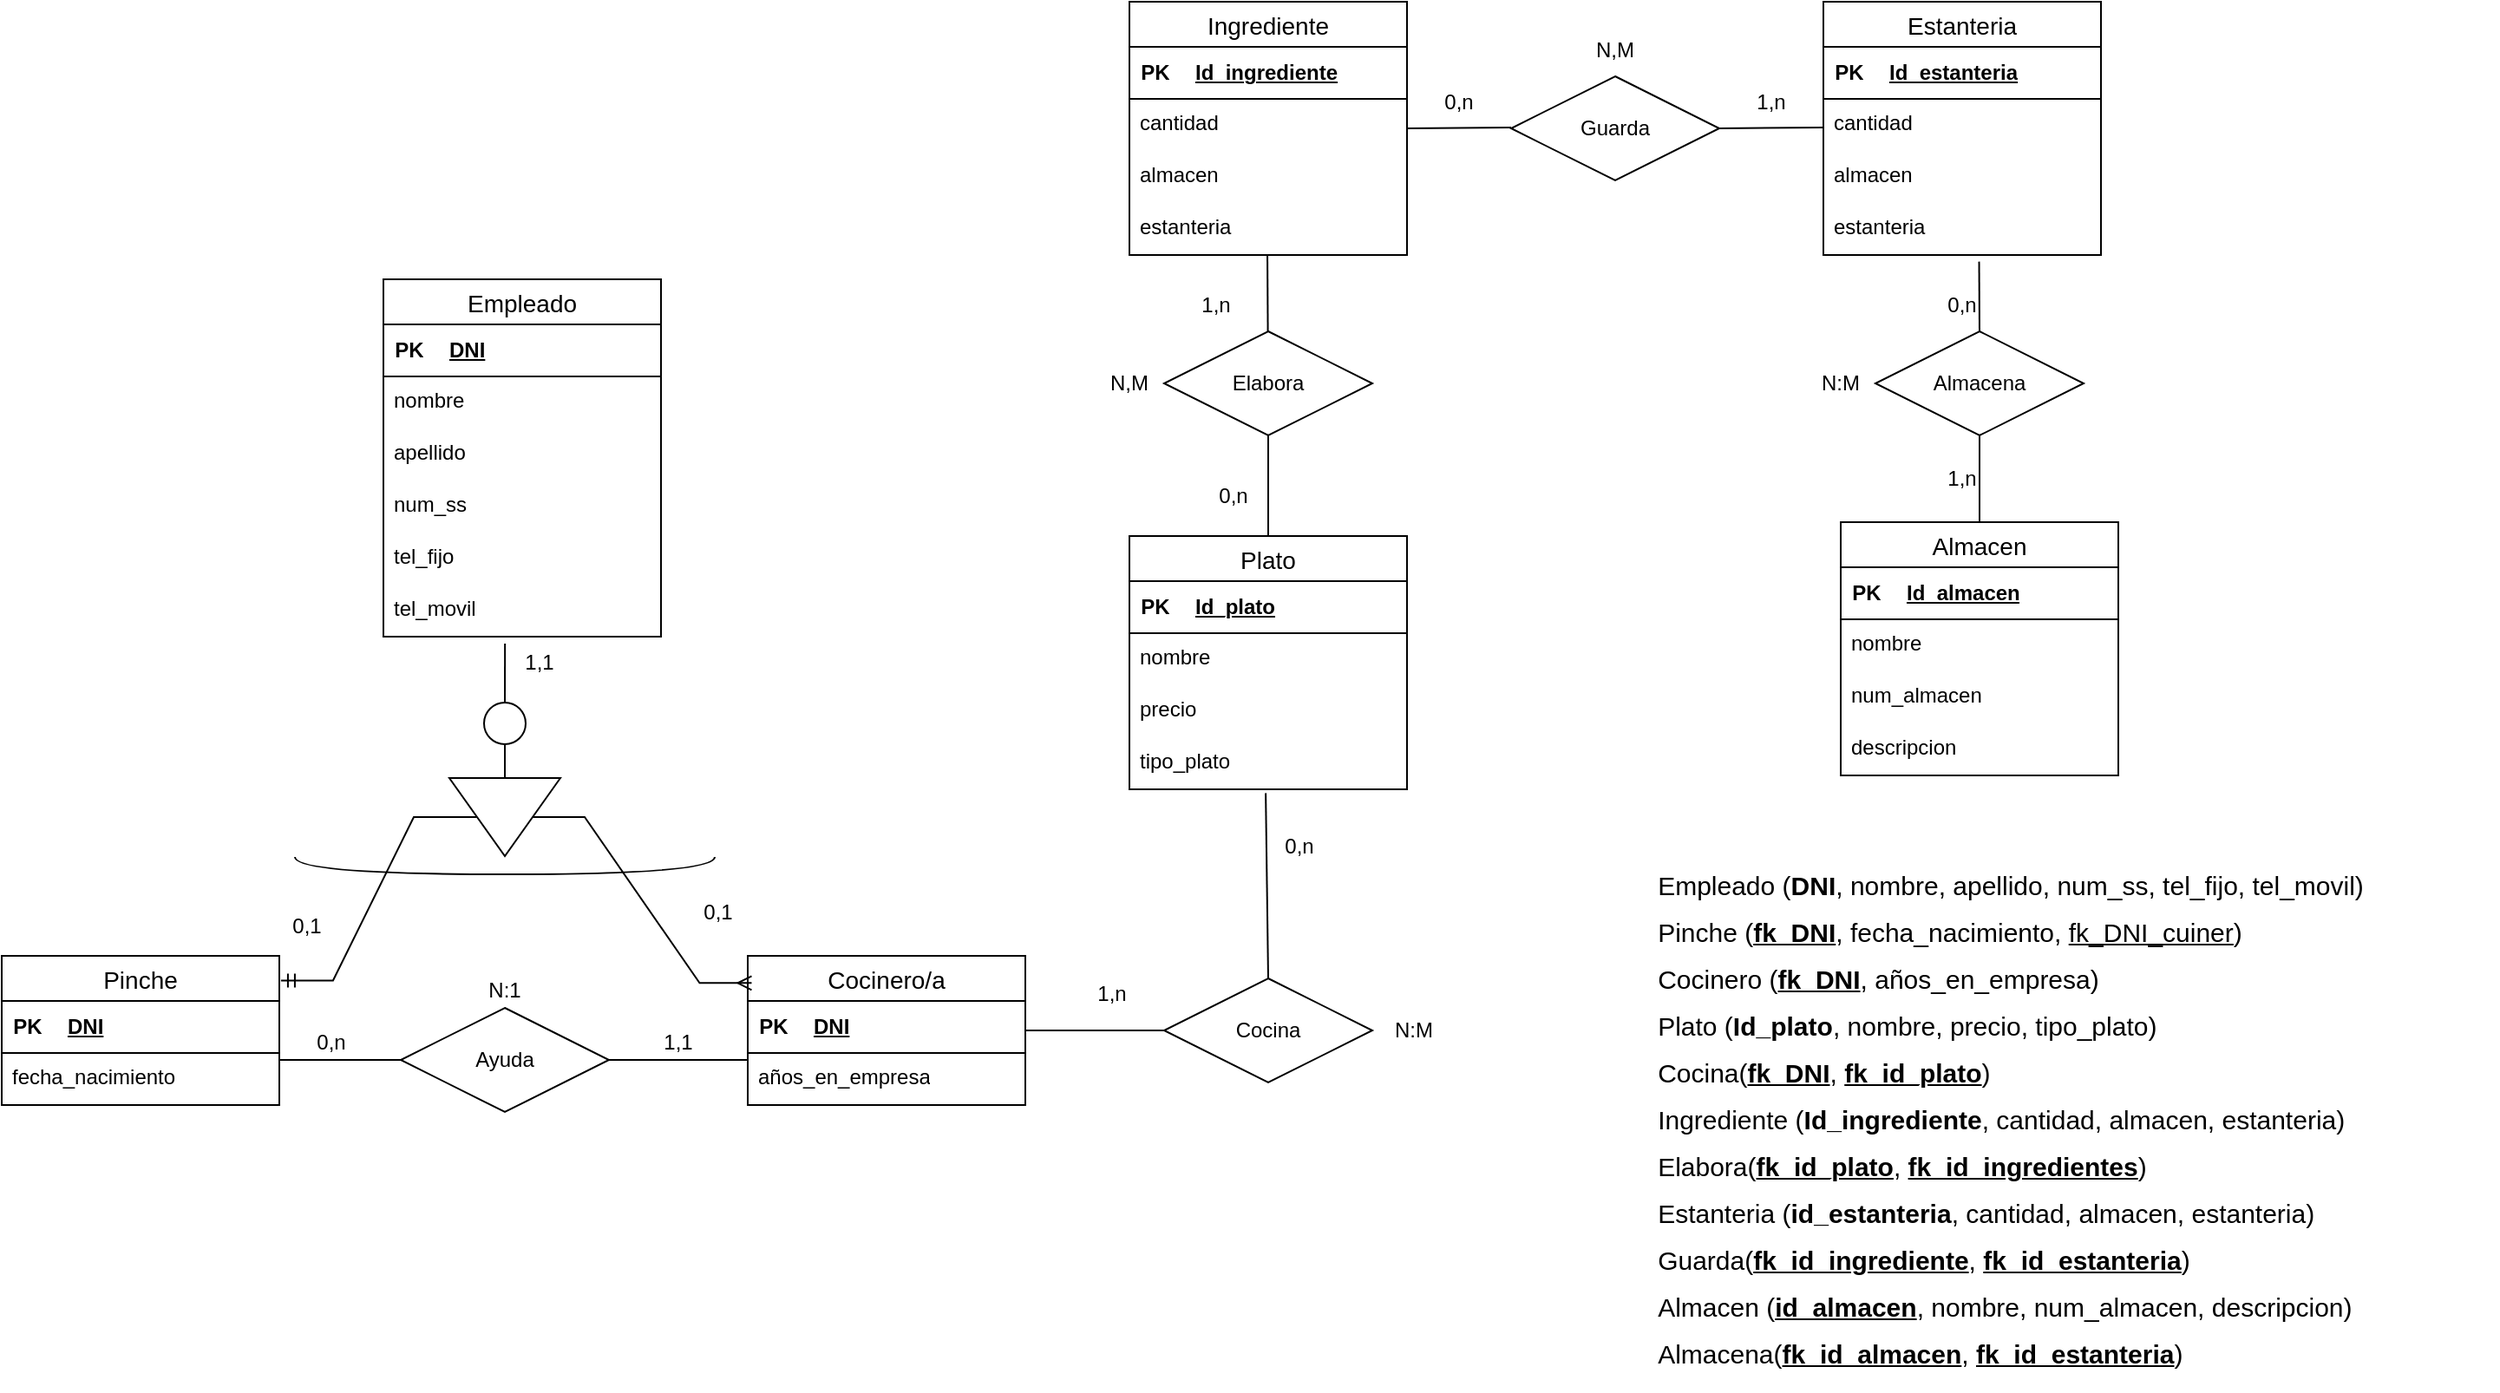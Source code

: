 <mxfile version="22.0.5" type="github">
  <diagram name="Pàgina-1" id="jTT7pIUcJYoTnPth3nRh">
    <mxGraphModel dx="2599" dy="2037" grid="0" gridSize="10" guides="1" tooltips="1" connect="1" arrows="1" fold="1" page="1" pageScale="1" pageWidth="827" pageHeight="1169" math="0" shadow="0">
      <root>
        <mxCell id="0" />
        <mxCell id="1" parent="0" />
        <mxCell id="fy2Gs_JUKnOa4gsoeW3t-79" value="Empleado" style="swimlane;fontStyle=0;childLayout=stackLayout;horizontal=1;startSize=26;horizontalStack=0;resizeParent=1;resizeParentMax=0;resizeLast=0;collapsible=1;marginBottom=0;align=center;fontSize=14;" parent="1" vertex="1">
          <mxGeometry x="-140" y="-50" width="160" height="206" as="geometry" />
        </mxCell>
        <mxCell id="fy2Gs_JUKnOa4gsoeW3t-83" value="" style="shape=table;startSize=0;container=1;collapsible=1;childLayout=tableLayout;fixedRows=1;rowLines=0;fontStyle=0;align=center;resizeLast=1;strokeColor=none;fillColor=none;collapsible=0;" parent="fy2Gs_JUKnOa4gsoeW3t-79" vertex="1">
          <mxGeometry y="26" width="160" height="30" as="geometry" />
        </mxCell>
        <mxCell id="fy2Gs_JUKnOa4gsoeW3t-84" value="" style="shape=tableRow;horizontal=0;startSize=0;swimlaneHead=0;swimlaneBody=0;fillColor=none;collapsible=0;dropTarget=0;points=[[0,0.5],[1,0.5]];portConstraint=eastwest;top=0;left=0;right=0;bottom=1;" parent="fy2Gs_JUKnOa4gsoeW3t-83" vertex="1">
          <mxGeometry width="160" height="30" as="geometry" />
        </mxCell>
        <mxCell id="fy2Gs_JUKnOa4gsoeW3t-85" value="PK" style="shape=partialRectangle;connectable=0;fillColor=none;top=0;left=0;bottom=0;right=0;fontStyle=1;overflow=hidden;whiteSpace=wrap;html=1;" parent="fy2Gs_JUKnOa4gsoeW3t-84" vertex="1">
          <mxGeometry width="30" height="30" as="geometry">
            <mxRectangle width="30" height="30" as="alternateBounds" />
          </mxGeometry>
        </mxCell>
        <mxCell id="fy2Gs_JUKnOa4gsoeW3t-86" value="DNI" style="shape=partialRectangle;connectable=0;fillColor=none;top=0;left=0;bottom=0;right=0;align=left;spacingLeft=6;fontStyle=5;overflow=hidden;whiteSpace=wrap;html=1;" parent="fy2Gs_JUKnOa4gsoeW3t-84" vertex="1">
          <mxGeometry x="30" width="130" height="30" as="geometry">
            <mxRectangle width="130" height="30" as="alternateBounds" />
          </mxGeometry>
        </mxCell>
        <mxCell id="fy2Gs_JUKnOa4gsoeW3t-80" value="nombre" style="text;strokeColor=none;fillColor=none;spacingLeft=4;spacingRight=4;overflow=hidden;rotatable=0;points=[[0,0.5],[1,0.5]];portConstraint=eastwest;fontSize=12;whiteSpace=wrap;html=1;" parent="fy2Gs_JUKnOa4gsoeW3t-79" vertex="1">
          <mxGeometry y="56" width="160" height="30" as="geometry" />
        </mxCell>
        <mxCell id="fy2Gs_JUKnOa4gsoeW3t-81" value="apellido" style="text;strokeColor=none;fillColor=none;spacingLeft=4;spacingRight=4;overflow=hidden;rotatable=0;points=[[0,0.5],[1,0.5]];portConstraint=eastwest;fontSize=12;whiteSpace=wrap;html=1;" parent="fy2Gs_JUKnOa4gsoeW3t-79" vertex="1">
          <mxGeometry y="86" width="160" height="30" as="geometry" />
        </mxCell>
        <mxCell id="fy2Gs_JUKnOa4gsoeW3t-87" value="num_ss" style="text;strokeColor=none;fillColor=none;spacingLeft=4;spacingRight=4;overflow=hidden;rotatable=0;points=[[0,0.5],[1,0.5]];portConstraint=eastwest;fontSize=12;whiteSpace=wrap;html=1;" parent="fy2Gs_JUKnOa4gsoeW3t-79" vertex="1">
          <mxGeometry y="116" width="160" height="30" as="geometry" />
        </mxCell>
        <mxCell id="fy2Gs_JUKnOa4gsoeW3t-88" value="tel_fijo" style="text;strokeColor=none;fillColor=none;spacingLeft=4;spacingRight=4;overflow=hidden;rotatable=0;points=[[0,0.5],[1,0.5]];portConstraint=eastwest;fontSize=12;whiteSpace=wrap;html=1;" parent="fy2Gs_JUKnOa4gsoeW3t-79" vertex="1">
          <mxGeometry y="146" width="160" height="30" as="geometry" />
        </mxCell>
        <mxCell id="fy2Gs_JUKnOa4gsoeW3t-82" value="tel_movil" style="text;strokeColor=none;fillColor=none;spacingLeft=4;spacingRight=4;overflow=hidden;rotatable=0;points=[[0,0.5],[1,0.5]];portConstraint=eastwest;fontSize=12;whiteSpace=wrap;html=1;" parent="fy2Gs_JUKnOa4gsoeW3t-79" vertex="1">
          <mxGeometry y="176" width="160" height="30" as="geometry" />
        </mxCell>
        <mxCell id="fy2Gs_JUKnOa4gsoeW3t-92" value="Cocinero/a" style="swimlane;fontStyle=0;childLayout=stackLayout;horizontal=1;startSize=26;horizontalStack=0;resizeParent=1;resizeParentMax=0;resizeLast=0;collapsible=1;marginBottom=0;align=center;fontSize=14;" parent="1" vertex="1">
          <mxGeometry x="70" y="340" width="160" height="86" as="geometry" />
        </mxCell>
        <mxCell id="fy2Gs_JUKnOa4gsoeW3t-93" value="" style="shape=table;startSize=0;container=1;collapsible=1;childLayout=tableLayout;fixedRows=1;rowLines=0;fontStyle=0;align=center;resizeLast=1;strokeColor=none;fillColor=none;collapsible=0;" parent="fy2Gs_JUKnOa4gsoeW3t-92" vertex="1">
          <mxGeometry y="26" width="160" height="30" as="geometry" />
        </mxCell>
        <mxCell id="fy2Gs_JUKnOa4gsoeW3t-94" value="" style="shape=tableRow;horizontal=0;startSize=0;swimlaneHead=0;swimlaneBody=0;fillColor=none;collapsible=0;dropTarget=0;points=[[0,0.5],[1,0.5]];portConstraint=eastwest;top=0;left=0;right=0;bottom=1;" parent="fy2Gs_JUKnOa4gsoeW3t-93" vertex="1">
          <mxGeometry width="160" height="30" as="geometry" />
        </mxCell>
        <mxCell id="fy2Gs_JUKnOa4gsoeW3t-95" value="PK" style="shape=partialRectangle;connectable=0;fillColor=none;top=0;left=0;bottom=0;right=0;fontStyle=1;overflow=hidden;whiteSpace=wrap;html=1;" parent="fy2Gs_JUKnOa4gsoeW3t-94" vertex="1">
          <mxGeometry width="30" height="30" as="geometry">
            <mxRectangle width="30" height="30" as="alternateBounds" />
          </mxGeometry>
        </mxCell>
        <mxCell id="fy2Gs_JUKnOa4gsoeW3t-96" value="DNI" style="shape=partialRectangle;connectable=0;fillColor=none;top=0;left=0;bottom=0;right=0;align=left;spacingLeft=6;fontStyle=5;overflow=hidden;whiteSpace=wrap;html=1;" parent="fy2Gs_JUKnOa4gsoeW3t-94" vertex="1">
          <mxGeometry x="30" width="130" height="30" as="geometry">
            <mxRectangle width="130" height="30" as="alternateBounds" />
          </mxGeometry>
        </mxCell>
        <mxCell id="fy2Gs_JUKnOa4gsoeW3t-102" value="años_en_empresa" style="text;strokeColor=none;fillColor=none;spacingLeft=4;spacingRight=4;overflow=hidden;rotatable=0;points=[[0,0.5],[1,0.5]];portConstraint=eastwest;fontSize=12;whiteSpace=wrap;html=1;" parent="fy2Gs_JUKnOa4gsoeW3t-92" vertex="1">
          <mxGeometry y="56" width="160" height="30" as="geometry" />
        </mxCell>
        <mxCell id="fy2Gs_JUKnOa4gsoeW3t-103" value="Pinche" style="swimlane;fontStyle=0;childLayout=stackLayout;horizontal=1;startSize=26;horizontalStack=0;resizeParent=1;resizeParentMax=0;resizeLast=0;collapsible=1;marginBottom=0;align=center;fontSize=14;" parent="1" vertex="1">
          <mxGeometry x="-360" y="340" width="160" height="86" as="geometry" />
        </mxCell>
        <mxCell id="fy2Gs_JUKnOa4gsoeW3t-104" value="" style="shape=table;startSize=0;container=1;collapsible=1;childLayout=tableLayout;fixedRows=1;rowLines=0;fontStyle=0;align=center;resizeLast=1;strokeColor=none;fillColor=none;collapsible=0;" parent="fy2Gs_JUKnOa4gsoeW3t-103" vertex="1">
          <mxGeometry y="26" width="160" height="30" as="geometry" />
        </mxCell>
        <mxCell id="fy2Gs_JUKnOa4gsoeW3t-105" value="" style="shape=tableRow;horizontal=0;startSize=0;swimlaneHead=0;swimlaneBody=0;fillColor=none;collapsible=0;dropTarget=0;points=[[0,0.5],[1,0.5]];portConstraint=eastwest;top=0;left=0;right=0;bottom=1;" parent="fy2Gs_JUKnOa4gsoeW3t-104" vertex="1">
          <mxGeometry width="160" height="30" as="geometry" />
        </mxCell>
        <mxCell id="fy2Gs_JUKnOa4gsoeW3t-106" value="PK" style="shape=partialRectangle;connectable=0;fillColor=none;top=0;left=0;bottom=0;right=0;fontStyle=1;overflow=hidden;whiteSpace=wrap;html=1;" parent="fy2Gs_JUKnOa4gsoeW3t-105" vertex="1">
          <mxGeometry width="30" height="30" as="geometry">
            <mxRectangle width="30" height="30" as="alternateBounds" />
          </mxGeometry>
        </mxCell>
        <mxCell id="fy2Gs_JUKnOa4gsoeW3t-107" value="DNI" style="shape=partialRectangle;connectable=0;fillColor=none;top=0;left=0;bottom=0;right=0;align=left;spacingLeft=6;fontStyle=5;overflow=hidden;whiteSpace=wrap;html=1;" parent="fy2Gs_JUKnOa4gsoeW3t-105" vertex="1">
          <mxGeometry x="30" width="130" height="30" as="geometry">
            <mxRectangle width="130" height="30" as="alternateBounds" />
          </mxGeometry>
        </mxCell>
        <mxCell id="fy2Gs_JUKnOa4gsoeW3t-113" value="fecha_nacimiento" style="text;strokeColor=none;fillColor=none;spacingLeft=4;spacingRight=4;overflow=hidden;rotatable=0;points=[[0,0.5],[1,0.5]];portConstraint=eastwest;fontSize=12;whiteSpace=wrap;html=1;" parent="fy2Gs_JUKnOa4gsoeW3t-103" vertex="1">
          <mxGeometry y="56" width="160" height="30" as="geometry" />
        </mxCell>
        <mxCell id="fy2Gs_JUKnOa4gsoeW3t-114" value="Plato" style="swimlane;fontStyle=0;childLayout=stackLayout;horizontal=1;startSize=26;horizontalStack=0;resizeParent=1;resizeParentMax=0;resizeLast=0;collapsible=1;marginBottom=0;align=center;fontSize=14;" parent="1" vertex="1">
          <mxGeometry x="290" y="98" width="160" height="146" as="geometry" />
        </mxCell>
        <mxCell id="fy2Gs_JUKnOa4gsoeW3t-115" value="" style="shape=table;startSize=0;container=1;collapsible=1;childLayout=tableLayout;fixedRows=1;rowLines=0;fontStyle=0;align=center;resizeLast=1;strokeColor=none;fillColor=none;collapsible=0;" parent="fy2Gs_JUKnOa4gsoeW3t-114" vertex="1">
          <mxGeometry y="26" width="160" height="30" as="geometry" />
        </mxCell>
        <mxCell id="fy2Gs_JUKnOa4gsoeW3t-116" value="" style="shape=tableRow;horizontal=0;startSize=0;swimlaneHead=0;swimlaneBody=0;fillColor=none;collapsible=0;dropTarget=0;points=[[0,0.5],[1,0.5]];portConstraint=eastwest;top=0;left=0;right=0;bottom=1;" parent="fy2Gs_JUKnOa4gsoeW3t-115" vertex="1">
          <mxGeometry width="160" height="30" as="geometry" />
        </mxCell>
        <mxCell id="fy2Gs_JUKnOa4gsoeW3t-117" value="PK" style="shape=partialRectangle;connectable=0;fillColor=none;top=0;left=0;bottom=0;right=0;fontStyle=1;overflow=hidden;whiteSpace=wrap;html=1;" parent="fy2Gs_JUKnOa4gsoeW3t-116" vertex="1">
          <mxGeometry width="30" height="30" as="geometry">
            <mxRectangle width="30" height="30" as="alternateBounds" />
          </mxGeometry>
        </mxCell>
        <mxCell id="fy2Gs_JUKnOa4gsoeW3t-118" value="Id_plato" style="shape=partialRectangle;connectable=0;fillColor=none;top=0;left=0;bottom=0;right=0;align=left;spacingLeft=6;fontStyle=5;overflow=hidden;whiteSpace=wrap;html=1;" parent="fy2Gs_JUKnOa4gsoeW3t-116" vertex="1">
          <mxGeometry x="30" width="130" height="30" as="geometry">
            <mxRectangle width="130" height="30" as="alternateBounds" />
          </mxGeometry>
        </mxCell>
        <mxCell id="fy2Gs_JUKnOa4gsoeW3t-119" value="nombre" style="text;strokeColor=none;fillColor=none;spacingLeft=4;spacingRight=4;overflow=hidden;rotatable=0;points=[[0,0.5],[1,0.5]];portConstraint=eastwest;fontSize=12;whiteSpace=wrap;html=1;" parent="fy2Gs_JUKnOa4gsoeW3t-114" vertex="1">
          <mxGeometry y="56" width="160" height="30" as="geometry" />
        </mxCell>
        <mxCell id="fy2Gs_JUKnOa4gsoeW3t-120" value="precio" style="text;strokeColor=none;fillColor=none;spacingLeft=4;spacingRight=4;overflow=hidden;rotatable=0;points=[[0,0.5],[1,0.5]];portConstraint=eastwest;fontSize=12;whiteSpace=wrap;html=1;" parent="fy2Gs_JUKnOa4gsoeW3t-114" vertex="1">
          <mxGeometry y="86" width="160" height="30" as="geometry" />
        </mxCell>
        <mxCell id="fy2Gs_JUKnOa4gsoeW3t-124" value="tipo_plato" style="text;strokeColor=none;fillColor=none;spacingLeft=4;spacingRight=4;overflow=hidden;rotatable=0;points=[[0,0.5],[1,0.5]];portConstraint=eastwest;fontSize=12;whiteSpace=wrap;html=1;" parent="fy2Gs_JUKnOa4gsoeW3t-114" vertex="1">
          <mxGeometry y="116" width="160" height="30" as="geometry" />
        </mxCell>
        <mxCell id="fy2Gs_JUKnOa4gsoeW3t-125" value="Ingrediente" style="swimlane;fontStyle=0;childLayout=stackLayout;horizontal=1;startSize=26;horizontalStack=0;resizeParent=1;resizeParentMax=0;resizeLast=0;collapsible=1;marginBottom=0;align=center;fontSize=14;" parent="1" vertex="1">
          <mxGeometry x="290" y="-210" width="160" height="146" as="geometry" />
        </mxCell>
        <mxCell id="fy2Gs_JUKnOa4gsoeW3t-126" value="" style="shape=table;startSize=0;container=1;collapsible=1;childLayout=tableLayout;fixedRows=1;rowLines=0;fontStyle=0;align=center;resizeLast=1;strokeColor=none;fillColor=none;collapsible=0;" parent="fy2Gs_JUKnOa4gsoeW3t-125" vertex="1">
          <mxGeometry y="26" width="160" height="30" as="geometry" />
        </mxCell>
        <mxCell id="fy2Gs_JUKnOa4gsoeW3t-127" value="" style="shape=tableRow;horizontal=0;startSize=0;swimlaneHead=0;swimlaneBody=0;fillColor=none;collapsible=0;dropTarget=0;points=[[0,0.5],[1,0.5]];portConstraint=eastwest;top=0;left=0;right=0;bottom=1;" parent="fy2Gs_JUKnOa4gsoeW3t-126" vertex="1">
          <mxGeometry width="160" height="30" as="geometry" />
        </mxCell>
        <mxCell id="fy2Gs_JUKnOa4gsoeW3t-128" value="PK" style="shape=partialRectangle;connectable=0;fillColor=none;top=0;left=0;bottom=0;right=0;fontStyle=1;overflow=hidden;whiteSpace=wrap;html=1;" parent="fy2Gs_JUKnOa4gsoeW3t-127" vertex="1">
          <mxGeometry width="30" height="30" as="geometry">
            <mxRectangle width="30" height="30" as="alternateBounds" />
          </mxGeometry>
        </mxCell>
        <mxCell id="fy2Gs_JUKnOa4gsoeW3t-129" value="Id_ingrediente" style="shape=partialRectangle;connectable=0;fillColor=none;top=0;left=0;bottom=0;right=0;align=left;spacingLeft=6;fontStyle=5;overflow=hidden;whiteSpace=wrap;html=1;" parent="fy2Gs_JUKnOa4gsoeW3t-127" vertex="1">
          <mxGeometry x="30" width="130" height="30" as="geometry">
            <mxRectangle width="130" height="30" as="alternateBounds" />
          </mxGeometry>
        </mxCell>
        <mxCell id="fy2Gs_JUKnOa4gsoeW3t-130" value="cantidad" style="text;strokeColor=none;fillColor=none;spacingLeft=4;spacingRight=4;overflow=hidden;rotatable=0;points=[[0,0.5],[1,0.5]];portConstraint=eastwest;fontSize=12;whiteSpace=wrap;html=1;" parent="fy2Gs_JUKnOa4gsoeW3t-125" vertex="1">
          <mxGeometry y="56" width="160" height="30" as="geometry" />
        </mxCell>
        <mxCell id="fy2Gs_JUKnOa4gsoeW3t-131" value="almacen" style="text;strokeColor=none;fillColor=none;spacingLeft=4;spacingRight=4;overflow=hidden;rotatable=0;points=[[0,0.5],[1,0.5]];portConstraint=eastwest;fontSize=12;whiteSpace=wrap;html=1;" parent="fy2Gs_JUKnOa4gsoeW3t-125" vertex="1">
          <mxGeometry y="86" width="160" height="30" as="geometry" />
        </mxCell>
        <mxCell id="fy2Gs_JUKnOa4gsoeW3t-132" value="estanteria" style="text;strokeColor=none;fillColor=none;spacingLeft=4;spacingRight=4;overflow=hidden;rotatable=0;points=[[0,0.5],[1,0.5]];portConstraint=eastwest;fontSize=12;whiteSpace=wrap;html=1;" parent="fy2Gs_JUKnOa4gsoeW3t-125" vertex="1">
          <mxGeometry y="116" width="160" height="30" as="geometry" />
        </mxCell>
        <mxCell id="fy2Gs_JUKnOa4gsoeW3t-134" value="Estanteria" style="swimlane;fontStyle=0;childLayout=stackLayout;horizontal=1;startSize=26;horizontalStack=0;resizeParent=1;resizeParentMax=0;resizeLast=0;collapsible=1;marginBottom=0;align=center;fontSize=14;" parent="1" vertex="1">
          <mxGeometry x="690" y="-210" width="160" height="146" as="geometry" />
        </mxCell>
        <mxCell id="fy2Gs_JUKnOa4gsoeW3t-135" value="" style="shape=table;startSize=0;container=1;collapsible=1;childLayout=tableLayout;fixedRows=1;rowLines=0;fontStyle=0;align=center;resizeLast=1;strokeColor=none;fillColor=none;collapsible=0;" parent="fy2Gs_JUKnOa4gsoeW3t-134" vertex="1">
          <mxGeometry y="26" width="160" height="30" as="geometry" />
        </mxCell>
        <mxCell id="fy2Gs_JUKnOa4gsoeW3t-136" value="" style="shape=tableRow;horizontal=0;startSize=0;swimlaneHead=0;swimlaneBody=0;fillColor=none;collapsible=0;dropTarget=0;points=[[0,0.5],[1,0.5]];portConstraint=eastwest;top=0;left=0;right=0;bottom=1;" parent="fy2Gs_JUKnOa4gsoeW3t-135" vertex="1">
          <mxGeometry width="160" height="30" as="geometry" />
        </mxCell>
        <mxCell id="fy2Gs_JUKnOa4gsoeW3t-137" value="PK" style="shape=partialRectangle;connectable=0;fillColor=none;top=0;left=0;bottom=0;right=0;fontStyle=1;overflow=hidden;whiteSpace=wrap;html=1;" parent="fy2Gs_JUKnOa4gsoeW3t-136" vertex="1">
          <mxGeometry width="30" height="30" as="geometry">
            <mxRectangle width="30" height="30" as="alternateBounds" />
          </mxGeometry>
        </mxCell>
        <mxCell id="fy2Gs_JUKnOa4gsoeW3t-138" value="Id_estanteria" style="shape=partialRectangle;connectable=0;fillColor=none;top=0;left=0;bottom=0;right=0;align=left;spacingLeft=6;fontStyle=5;overflow=hidden;whiteSpace=wrap;html=1;" parent="fy2Gs_JUKnOa4gsoeW3t-136" vertex="1">
          <mxGeometry x="30" width="130" height="30" as="geometry">
            <mxRectangle width="130" height="30" as="alternateBounds" />
          </mxGeometry>
        </mxCell>
        <mxCell id="fy2Gs_JUKnOa4gsoeW3t-139" value="cantidad" style="text;strokeColor=none;fillColor=none;spacingLeft=4;spacingRight=4;overflow=hidden;rotatable=0;points=[[0,0.5],[1,0.5]];portConstraint=eastwest;fontSize=12;whiteSpace=wrap;html=1;" parent="fy2Gs_JUKnOa4gsoeW3t-134" vertex="1">
          <mxGeometry y="56" width="160" height="30" as="geometry" />
        </mxCell>
        <mxCell id="fy2Gs_JUKnOa4gsoeW3t-140" value="almacen" style="text;strokeColor=none;fillColor=none;spacingLeft=4;spacingRight=4;overflow=hidden;rotatable=0;points=[[0,0.5],[1,0.5]];portConstraint=eastwest;fontSize=12;whiteSpace=wrap;html=1;" parent="fy2Gs_JUKnOa4gsoeW3t-134" vertex="1">
          <mxGeometry y="86" width="160" height="30" as="geometry" />
        </mxCell>
        <mxCell id="fy2Gs_JUKnOa4gsoeW3t-141" value="estanteria" style="text;strokeColor=none;fillColor=none;spacingLeft=4;spacingRight=4;overflow=hidden;rotatable=0;points=[[0,0.5],[1,0.5]];portConstraint=eastwest;fontSize=12;whiteSpace=wrap;html=1;" parent="fy2Gs_JUKnOa4gsoeW3t-134" vertex="1">
          <mxGeometry y="116" width="160" height="30" as="geometry" />
        </mxCell>
        <mxCell id="fy2Gs_JUKnOa4gsoeW3t-142" value="Almacen" style="swimlane;fontStyle=0;childLayout=stackLayout;horizontal=1;startSize=26;horizontalStack=0;resizeParent=1;resizeParentMax=0;resizeLast=0;collapsible=1;marginBottom=0;align=center;fontSize=14;" parent="1" vertex="1">
          <mxGeometry x="700" y="90" width="160" height="146" as="geometry" />
        </mxCell>
        <mxCell id="fy2Gs_JUKnOa4gsoeW3t-143" value="" style="shape=table;startSize=0;container=1;collapsible=1;childLayout=tableLayout;fixedRows=1;rowLines=0;fontStyle=0;align=center;resizeLast=1;strokeColor=none;fillColor=none;collapsible=0;" parent="fy2Gs_JUKnOa4gsoeW3t-142" vertex="1">
          <mxGeometry y="26" width="160" height="30" as="geometry" />
        </mxCell>
        <mxCell id="fy2Gs_JUKnOa4gsoeW3t-144" value="" style="shape=tableRow;horizontal=0;startSize=0;swimlaneHead=0;swimlaneBody=0;fillColor=none;collapsible=0;dropTarget=0;points=[[0,0.5],[1,0.5]];portConstraint=eastwest;top=0;left=0;right=0;bottom=1;" parent="fy2Gs_JUKnOa4gsoeW3t-143" vertex="1">
          <mxGeometry width="160" height="30" as="geometry" />
        </mxCell>
        <mxCell id="fy2Gs_JUKnOa4gsoeW3t-145" value="PK" style="shape=partialRectangle;connectable=0;fillColor=none;top=0;left=0;bottom=0;right=0;fontStyle=1;overflow=hidden;whiteSpace=wrap;html=1;" parent="fy2Gs_JUKnOa4gsoeW3t-144" vertex="1">
          <mxGeometry width="30" height="30" as="geometry">
            <mxRectangle width="30" height="30" as="alternateBounds" />
          </mxGeometry>
        </mxCell>
        <mxCell id="fy2Gs_JUKnOa4gsoeW3t-146" value="Id_almacen" style="shape=partialRectangle;connectable=0;fillColor=none;top=0;left=0;bottom=0;right=0;align=left;spacingLeft=6;fontStyle=5;overflow=hidden;whiteSpace=wrap;html=1;" parent="fy2Gs_JUKnOa4gsoeW3t-144" vertex="1">
          <mxGeometry x="30" width="130" height="30" as="geometry">
            <mxRectangle width="130" height="30" as="alternateBounds" />
          </mxGeometry>
        </mxCell>
        <mxCell id="fy2Gs_JUKnOa4gsoeW3t-147" value="nombre" style="text;strokeColor=none;fillColor=none;spacingLeft=4;spacingRight=4;overflow=hidden;rotatable=0;points=[[0,0.5],[1,0.5]];portConstraint=eastwest;fontSize=12;whiteSpace=wrap;html=1;" parent="fy2Gs_JUKnOa4gsoeW3t-142" vertex="1">
          <mxGeometry y="56" width="160" height="30" as="geometry" />
        </mxCell>
        <mxCell id="fy2Gs_JUKnOa4gsoeW3t-148" value="num_almacen" style="text;strokeColor=none;fillColor=none;spacingLeft=4;spacingRight=4;overflow=hidden;rotatable=0;points=[[0,0.5],[1,0.5]];portConstraint=eastwest;fontSize=12;whiteSpace=wrap;html=1;" parent="fy2Gs_JUKnOa4gsoeW3t-142" vertex="1">
          <mxGeometry y="86" width="160" height="30" as="geometry" />
        </mxCell>
        <mxCell id="fy2Gs_JUKnOa4gsoeW3t-149" value="descripcion" style="text;strokeColor=none;fillColor=none;spacingLeft=4;spacingRight=4;overflow=hidden;rotatable=0;points=[[0,0.5],[1,0.5]];portConstraint=eastwest;fontSize=12;whiteSpace=wrap;html=1;" parent="fy2Gs_JUKnOa4gsoeW3t-142" vertex="1">
          <mxGeometry y="116" width="160" height="30" as="geometry" />
        </mxCell>
        <mxCell id="fy2Gs_JUKnOa4gsoeW3t-151" value="" style="endArrow=none;html=1;rounded=0;entryX=0.438;entryY=1.133;entryDx=0;entryDy=0;entryPerimeter=0;exitX=0.5;exitY=0;exitDx=0;exitDy=0;" parent="1" source="cLzBhg89-Fmq2sAwmXO3-3" target="fy2Gs_JUKnOa4gsoeW3t-82" edge="1">
          <mxGeometry relative="1" as="geometry">
            <mxPoint x="-80" y="230" as="sourcePoint" />
            <mxPoint x="80" y="230" as="targetPoint" />
          </mxGeometry>
        </mxCell>
        <mxCell id="fy2Gs_JUKnOa4gsoeW3t-153" value="" style="edgeStyle=entityRelationEdgeStyle;fontSize=12;html=1;endArrow=ERmany;rounded=0;entryX=0.014;entryY=0.182;entryDx=0;entryDy=0;entryPerimeter=0;exitX=0.5;exitY=0;exitDx=0;exitDy=0;" parent="1" source="cLzBhg89-Fmq2sAwmXO3-5" target="fy2Gs_JUKnOa4gsoeW3t-92" edge="1">
          <mxGeometry width="100" height="100" relative="1" as="geometry">
            <mxPoint x="-10" y="273" as="sourcePoint" />
            <mxPoint x="154.64" y="365.14" as="targetPoint" />
            <Array as="points">
              <mxPoint x="50" y="410" />
            </Array>
          </mxGeometry>
        </mxCell>
        <mxCell id="fy2Gs_JUKnOa4gsoeW3t-154" value="" style="edgeStyle=entityRelationEdgeStyle;fontSize=12;html=1;endArrow=ERmandOne;rounded=0;entryX=1.006;entryY=0.166;entryDx=0;entryDy=0;entryPerimeter=0;" parent="1" source="cLzBhg89-Fmq2sAwmXO3-5" target="fy2Gs_JUKnOa4gsoeW3t-103" edge="1">
          <mxGeometry width="100" height="100" relative="1" as="geometry">
            <mxPoint x="-130" y="273" as="sourcePoint" />
            <mxPoint x="-150" y="350" as="targetPoint" />
            <Array as="points">
              <mxPoint x="-210" y="420" />
            </Array>
          </mxGeometry>
        </mxCell>
        <mxCell id="fy2Gs_JUKnOa4gsoeW3t-155" value="0,1" style="text;html=1;strokeColor=none;fillColor=none;align=center;verticalAlign=middle;whiteSpace=wrap;rounded=0;" parent="1" vertex="1">
          <mxGeometry x="-214" y="308" width="60" height="30" as="geometry" />
        </mxCell>
        <mxCell id="fy2Gs_JUKnOa4gsoeW3t-156" value="0,1" style="text;html=1;strokeColor=none;fillColor=none;align=center;verticalAlign=middle;whiteSpace=wrap;rounded=0;" parent="1" vertex="1">
          <mxGeometry x="23" y="300" width="60" height="30" as="geometry" />
        </mxCell>
        <mxCell id="fy2Gs_JUKnOa4gsoeW3t-157" value="1,1" style="text;html=1;strokeColor=none;fillColor=none;align=center;verticalAlign=middle;whiteSpace=wrap;rounded=0;" parent="1" vertex="1">
          <mxGeometry x="-80" y="156" width="60" height="30" as="geometry" />
        </mxCell>
        <mxCell id="fy2Gs_JUKnOa4gsoeW3t-158" value="Ayuda" style="shape=rhombus;perimeter=rhombusPerimeter;whiteSpace=wrap;html=1;align=center;" parent="1" vertex="1">
          <mxGeometry x="-130" y="370" width="120" height="60" as="geometry" />
        </mxCell>
        <mxCell id="fy2Gs_JUKnOa4gsoeW3t-159" value="" style="line;strokeWidth=1;rotatable=0;dashed=0;labelPosition=right;align=left;verticalAlign=middle;spacingTop=0;spacingLeft=6;points=[];portConstraint=eastwest;" parent="1" vertex="1">
          <mxGeometry x="-200" y="395" width="70" height="10" as="geometry" />
        </mxCell>
        <mxCell id="fy2Gs_JUKnOa4gsoeW3t-160" value="" style="line;strokeWidth=1;rotatable=0;dashed=0;labelPosition=right;align=left;verticalAlign=middle;spacingTop=0;spacingLeft=6;points=[];portConstraint=eastwest;" parent="1" vertex="1">
          <mxGeometry x="-10" y="395" width="80" height="10" as="geometry" />
        </mxCell>
        <mxCell id="fy2Gs_JUKnOa4gsoeW3t-161" value="0,n" style="text;html=1;strokeColor=none;fillColor=none;align=center;verticalAlign=middle;whiteSpace=wrap;rounded=0;" parent="1" vertex="1">
          <mxGeometry x="-200" y="375" width="60" height="30" as="geometry" />
        </mxCell>
        <mxCell id="fy2Gs_JUKnOa4gsoeW3t-162" value="1,1" style="text;html=1;strokeColor=none;fillColor=none;align=center;verticalAlign=middle;whiteSpace=wrap;rounded=0;" parent="1" vertex="1">
          <mxGeometry y="375" width="60" height="30" as="geometry" />
        </mxCell>
        <mxCell id="fy2Gs_JUKnOa4gsoeW3t-163" value="Cocina" style="shape=rhombus;perimeter=rhombusPerimeter;whiteSpace=wrap;html=1;align=center;" parent="1" vertex="1">
          <mxGeometry x="310" y="353" width="120" height="60" as="geometry" />
        </mxCell>
        <mxCell id="fy2Gs_JUKnOa4gsoeW3t-166" value="1,n" style="text;html=1;strokeColor=none;fillColor=none;align=center;verticalAlign=middle;whiteSpace=wrap;rounded=0;" parent="1" vertex="1">
          <mxGeometry x="250" y="347" width="60" height="30" as="geometry" />
        </mxCell>
        <mxCell id="fy2Gs_JUKnOa4gsoeW3t-167" value="0,n" style="text;html=1;strokeColor=none;fillColor=none;align=center;verticalAlign=middle;whiteSpace=wrap;rounded=0;" parent="1" vertex="1">
          <mxGeometry x="358" y="262" width="60" height="30" as="geometry" />
        </mxCell>
        <mxCell id="fy2Gs_JUKnOa4gsoeW3t-168" value="Elabora" style="shape=rhombus;perimeter=rhombusPerimeter;whiteSpace=wrap;html=1;align=center;" parent="1" vertex="1">
          <mxGeometry x="310" y="-20" width="120" height="60" as="geometry" />
        </mxCell>
        <mxCell id="fy2Gs_JUKnOa4gsoeW3t-170" value="" style="endArrow=none;html=1;rounded=0;entryX=0.497;entryY=0.989;entryDx=0;entryDy=0;entryPerimeter=0;" parent="1" source="fy2Gs_JUKnOa4gsoeW3t-168" target="fy2Gs_JUKnOa4gsoeW3t-132" edge="1">
          <mxGeometry relative="1" as="geometry">
            <mxPoint x="320" y="220" as="sourcePoint" />
            <mxPoint x="480" y="220" as="targetPoint" />
          </mxGeometry>
        </mxCell>
        <mxCell id="fy2Gs_JUKnOa4gsoeW3t-171" value="" style="endArrow=none;html=1;rounded=0;entryX=0.5;entryY=1;entryDx=0;entryDy=0;exitX=0.5;exitY=0;exitDx=0;exitDy=0;" parent="1" source="fy2Gs_JUKnOa4gsoeW3t-114" target="fy2Gs_JUKnOa4gsoeW3t-168" edge="1">
          <mxGeometry relative="1" as="geometry">
            <mxPoint x="378" y="-9" as="sourcePoint" />
            <mxPoint x="375" y="-49" as="targetPoint" />
            <Array as="points" />
          </mxGeometry>
        </mxCell>
        <mxCell id="fy2Gs_JUKnOa4gsoeW3t-172" value="1,n" style="text;html=1;strokeColor=none;fillColor=none;align=center;verticalAlign=middle;whiteSpace=wrap;rounded=0;" parent="1" vertex="1">
          <mxGeometry x="310" y="-50" width="60" height="30" as="geometry" />
        </mxCell>
        <mxCell id="fy2Gs_JUKnOa4gsoeW3t-173" value="0,n" style="text;html=1;strokeColor=none;fillColor=none;align=center;verticalAlign=middle;whiteSpace=wrap;rounded=0;" parent="1" vertex="1">
          <mxGeometry x="320" y="60" width="60" height="30" as="geometry" />
        </mxCell>
        <mxCell id="fy2Gs_JUKnOa4gsoeW3t-174" value="N,M" style="text;html=1;strokeColor=none;fillColor=none;align=center;verticalAlign=middle;whiteSpace=wrap;rounded=0;" parent="1" vertex="1">
          <mxGeometry x="260" y="-5" width="60" height="30" as="geometry" />
        </mxCell>
        <mxCell id="fy2Gs_JUKnOa4gsoeW3t-177" value="N:1" style="text;html=1;strokeColor=none;fillColor=none;align=center;verticalAlign=middle;whiteSpace=wrap;rounded=0;" parent="1" vertex="1">
          <mxGeometry x="-100" y="345" width="60" height="30" as="geometry" />
        </mxCell>
        <mxCell id="fy2Gs_JUKnOa4gsoeW3t-178" value="Guarda" style="shape=rhombus;perimeter=rhombusPerimeter;whiteSpace=wrap;html=1;align=center;" parent="1" vertex="1">
          <mxGeometry x="510" y="-167" width="120" height="60" as="geometry" />
        </mxCell>
        <mxCell id="fy2Gs_JUKnOa4gsoeW3t-179" value="Almacena" style="shape=rhombus;perimeter=rhombusPerimeter;whiteSpace=wrap;html=1;align=center;" parent="1" vertex="1">
          <mxGeometry x="720" y="-20" width="120" height="60" as="geometry" />
        </mxCell>
        <mxCell id="fy2Gs_JUKnOa4gsoeW3t-180" value="" style="endArrow=none;html=1;rounded=0;" parent="1" edge="1">
          <mxGeometry relative="1" as="geometry">
            <mxPoint x="450" y="-137" as="sourcePoint" />
            <mxPoint x="510" y="-137.5" as="targetPoint" />
          </mxGeometry>
        </mxCell>
        <mxCell id="fy2Gs_JUKnOa4gsoeW3t-181" value="" style="endArrow=none;html=1;rounded=0;" parent="1" edge="1">
          <mxGeometry relative="1" as="geometry">
            <mxPoint x="630" y="-137" as="sourcePoint" />
            <mxPoint x="690" y="-137.5" as="targetPoint" />
          </mxGeometry>
        </mxCell>
        <mxCell id="fy2Gs_JUKnOa4gsoeW3t-182" value="0,n" style="text;html=1;strokeColor=none;fillColor=none;align=center;verticalAlign=middle;whiteSpace=wrap;rounded=0;" parent="1" vertex="1">
          <mxGeometry x="450" y="-167" width="60" height="30" as="geometry" />
        </mxCell>
        <mxCell id="fy2Gs_JUKnOa4gsoeW3t-183" value="1,n" style="text;html=1;strokeColor=none;fillColor=none;align=center;verticalAlign=middle;whiteSpace=wrap;rounded=0;" parent="1" vertex="1">
          <mxGeometry x="630" y="-167" width="60" height="30" as="geometry" />
        </mxCell>
        <mxCell id="fy2Gs_JUKnOa4gsoeW3t-184" value="N,M" style="text;html=1;strokeColor=none;fillColor=none;align=center;verticalAlign=middle;whiteSpace=wrap;rounded=0;" parent="1" vertex="1">
          <mxGeometry x="540" y="-197" width="60" height="30" as="geometry" />
        </mxCell>
        <mxCell id="fy2Gs_JUKnOa4gsoeW3t-185" value="" style="endArrow=none;html=1;rounded=0;exitX=0.561;exitY=1.127;exitDx=0;exitDy=0;exitPerimeter=0;entryX=0.5;entryY=0;entryDx=0;entryDy=0;" parent="1" source="fy2Gs_JUKnOa4gsoeW3t-141" target="fy2Gs_JUKnOa4gsoeW3t-179" edge="1">
          <mxGeometry relative="1" as="geometry">
            <mxPoint x="320" y="-20" as="sourcePoint" />
            <mxPoint x="480" y="-20" as="targetPoint" />
          </mxGeometry>
        </mxCell>
        <mxCell id="fy2Gs_JUKnOa4gsoeW3t-186" value="" style="endArrow=none;html=1;rounded=0;exitX=0.5;exitY=0;exitDx=0;exitDy=0;entryX=0.5;entryY=1;entryDx=0;entryDy=0;" parent="1" source="fy2Gs_JUKnOa4gsoeW3t-142" target="fy2Gs_JUKnOa4gsoeW3t-179" edge="1">
          <mxGeometry relative="1" as="geometry">
            <mxPoint x="790" y="-50" as="sourcePoint" />
            <mxPoint x="790" y="-10" as="targetPoint" />
          </mxGeometry>
        </mxCell>
        <mxCell id="fy2Gs_JUKnOa4gsoeW3t-187" value="0,n" style="text;html=1;strokeColor=none;fillColor=none;align=center;verticalAlign=middle;whiteSpace=wrap;rounded=0;" parent="1" vertex="1">
          <mxGeometry x="740" y="-50" width="60" height="30" as="geometry" />
        </mxCell>
        <mxCell id="fy2Gs_JUKnOa4gsoeW3t-188" value="1,n" style="text;html=1;strokeColor=none;fillColor=none;align=center;verticalAlign=middle;whiteSpace=wrap;rounded=0;" parent="1" vertex="1">
          <mxGeometry x="740" y="50" width="60" height="30" as="geometry" />
        </mxCell>
        <mxCell id="fy2Gs_JUKnOa4gsoeW3t-189" value="N:M" style="text;html=1;strokeColor=none;fillColor=none;align=center;verticalAlign=middle;whiteSpace=wrap;rounded=0;" parent="1" vertex="1">
          <mxGeometry x="670" y="-5" width="60" height="30" as="geometry" />
        </mxCell>
        <mxCell id="fy2Gs_JUKnOa4gsoeW3t-190" value="" style="endArrow=none;html=1;rounded=0;entryX=0.491;entryY=1.073;entryDx=0;entryDy=0;exitX=0.5;exitY=0;exitDx=0;exitDy=0;entryPerimeter=0;" parent="1" target="fy2Gs_JUKnOa4gsoeW3t-124" edge="1">
          <mxGeometry relative="1" as="geometry">
            <mxPoint x="370" y="353" as="sourcePoint" />
            <mxPoint x="370" y="295" as="targetPoint" />
            <Array as="points" />
          </mxGeometry>
        </mxCell>
        <mxCell id="fy2Gs_JUKnOa4gsoeW3t-191" value="" style="endArrow=none;html=1;rounded=0;entryX=1;entryY=0.5;entryDx=0;entryDy=0;exitX=0;exitY=0.5;exitDx=0;exitDy=0;" parent="1" source="fy2Gs_JUKnOa4gsoeW3t-163" target="fy2Gs_JUKnOa4gsoeW3t-92" edge="1">
          <mxGeometry relative="1" as="geometry">
            <mxPoint x="380" y="363" as="sourcePoint" />
            <mxPoint x="379" y="256" as="targetPoint" />
            <Array as="points" />
          </mxGeometry>
        </mxCell>
        <mxCell id="uf1NiKmGzSr3yvprR-MH-1" value="N:M" style="text;html=1;strokeColor=none;fillColor=none;align=center;verticalAlign=middle;whiteSpace=wrap;rounded=0;" parent="1" vertex="1">
          <mxGeometry x="424" y="368" width="60" height="30" as="geometry" />
        </mxCell>
        <mxCell id="cLzBhg89-Fmq2sAwmXO3-1" value="&lt;div style=&quot;text-align: justify; line-height: 180%; font-size: 15px;&quot;&gt;&lt;span style=&quot;background-color: initial;&quot;&gt;&lt;font style=&quot;font-size: 15px;&quot;&gt;Empleado (&lt;b style=&quot;&quot;&gt;DNI&lt;/b&gt;, nombre, apellido, num_ss, tel_fijo, tel_movil)&lt;/font&gt;&lt;/span&gt;&lt;/div&gt;&lt;div style=&quot;text-align: justify; line-height: 180%; font-size: 15px;&quot;&gt;&lt;span style=&quot;background-color: initial;&quot;&gt;&lt;font style=&quot;font-size: 15px;&quot;&gt;Pinche (&lt;u&gt;&lt;b&gt;fk_DNI&lt;/b&gt;&lt;/u&gt;, fecha_nacimiento, &lt;u&gt;fk_DNI_cuiner&lt;/u&gt;)&lt;/font&gt;&lt;/span&gt;&lt;/div&gt;&lt;div style=&quot;text-align: justify; line-height: 180%; font-size: 15px;&quot;&gt;&lt;span style=&quot;background-color: initial;&quot;&gt;&lt;font style=&quot;font-size: 15px;&quot;&gt;Cocinero (&lt;u&gt;&lt;b&gt;fk_DNI&lt;/b&gt;&lt;/u&gt;, años_en_empresa)&lt;/font&gt;&lt;/span&gt;&lt;/div&gt;&lt;div style=&quot;text-align: justify; line-height: 180%; font-size: 15px;&quot;&gt;&lt;span style=&quot;background-color: initial;&quot;&gt;&lt;font style=&quot;font-size: 15px;&quot;&gt;Plato (&lt;b&gt;Id_plato&lt;/b&gt;, nombre, precio, tipo_plato)&lt;/font&gt;&lt;/span&gt;&lt;/div&gt;&lt;div style=&quot;text-align: justify; line-height: 180%; font-size: 15px;&quot;&gt;&lt;font style=&quot;font-size: 15px;&quot;&gt;Cocina(&lt;u style=&quot;border-color: var(--border-color);&quot;&gt;&lt;b&gt;fk_DNI&lt;/b&gt;&lt;/u&gt;,&amp;nbsp;&lt;u style=&quot;border-color: var(--border-color);&quot;&gt;&lt;b&gt;fk_id_plato&lt;/b&gt;&lt;/u&gt;)&lt;/font&gt;&lt;/div&gt;&lt;div style=&quot;text-align: justify; line-height: 180%; font-size: 15px;&quot;&gt;&lt;span style=&quot;background-color: initial;&quot;&gt;&lt;font style=&quot;font-size: 15px;&quot;&gt;Ingrediente (&lt;b&gt;Id_ingrediente&lt;/b&gt;, cantidad, almacen, estanteria)&lt;/font&gt;&lt;/span&gt;&lt;/div&gt;&lt;div style=&quot;text-align: justify; line-height: 180%; font-size: 15px;&quot;&gt;&lt;font style=&quot;font-size: 15px;&quot;&gt;Elabora(&lt;u&gt;&lt;b&gt;fk_id_plato&lt;/b&gt;&lt;/u&gt;, &lt;u&gt;&lt;b&gt;fk_id_ingredientes&lt;/b&gt;&lt;/u&gt;)&lt;span style=&quot;background-color: initial;&quot;&gt;&lt;font style=&quot;font-size: 15px;&quot;&gt;&lt;br&gt;&lt;/font&gt;&lt;/span&gt;&lt;/font&gt;&lt;/div&gt;&lt;div style=&quot;text-align: justify; line-height: 180%; font-size: 15px;&quot;&gt;&lt;span style=&quot;background-color: initial;&quot;&gt;&lt;font style=&quot;font-size: 15px;&quot;&gt;Estanteria (&lt;b&gt;id_estanteria&lt;/b&gt;, cantidad, almacen, estanteria)&lt;/font&gt;&lt;/span&gt;&lt;/div&gt;&lt;div style=&quot;text-align: justify; line-height: 180%; font-size: 15px;&quot;&gt;&lt;span style=&quot;background-color: initial;&quot;&gt;&lt;font style=&quot;font-size: 15px;&quot;&gt;Guarda(&lt;u&gt;&lt;b&gt;fk_id_ingrediente&lt;/b&gt;&lt;/u&gt;, &lt;u&gt;&lt;b&gt;fk_id_estanteria&lt;/b&gt;&lt;/u&gt;)&lt;/font&gt;&lt;/span&gt;&lt;/div&gt;&lt;div style=&quot;text-align: justify; line-height: 180%; font-size: 15px;&quot;&gt;&lt;span style=&quot;background-color: initial;&quot;&gt;&lt;font style=&quot;font-size: 15px;&quot;&gt;Almacen (&lt;u&gt;&lt;b&gt;id_almacen&lt;/b&gt;&lt;/u&gt;, nombre, num_almacen, descripcion)&lt;/font&gt;&lt;/span&gt;&lt;/div&gt;&lt;div style=&quot;text-align: justify; line-height: 180%; font-size: 15px;&quot;&gt;&lt;span style=&quot;background-color: initial;&quot;&gt;&lt;font style=&quot;font-size: 15px;&quot;&gt;Almacena(&lt;u style=&quot;&quot;&gt;&lt;b&gt;fk_id_almacen&lt;/b&gt;&lt;/u&gt;, &lt;u style=&quot;&quot;&gt;&lt;b&gt;fk_id_estanteria&lt;/b&gt;&lt;/u&gt;)&lt;/font&gt;&lt;/span&gt;&lt;/div&gt;" style="text;html=1;strokeColor=none;fillColor=none;align=center;verticalAlign=middle;whiteSpace=wrap;rounded=0;" parent="1" vertex="1">
          <mxGeometry x="517" y="276" width="562" height="315" as="geometry" />
        </mxCell>
        <mxCell id="cLzBhg89-Fmq2sAwmXO3-4" value="" style="endArrow=none;html=1;rounded=0;entryX=0.5;entryY=1;entryDx=0;entryDy=0;exitX=0.5;exitY=0;exitDx=0;exitDy=0;" parent="1" target="cLzBhg89-Fmq2sAwmXO3-3" edge="1">
          <mxGeometry relative="1" as="geometry">
            <mxPoint x="-70" y="243" as="sourcePoint" />
            <mxPoint x="-70" y="160" as="targetPoint" />
          </mxGeometry>
        </mxCell>
        <mxCell id="cLzBhg89-Fmq2sAwmXO3-3" value="" style="ellipse;whiteSpace=wrap;html=1;aspect=fixed;" parent="1" vertex="1">
          <mxGeometry x="-82" y="194" width="24" height="24" as="geometry" />
        </mxCell>
        <mxCell id="cLzBhg89-Fmq2sAwmXO3-5" value="" style="triangle;whiteSpace=wrap;html=1;rotation=90;" parent="1" vertex="1">
          <mxGeometry x="-92.5" y="228" width="45" height="64" as="geometry" />
        </mxCell>
        <mxCell id="cLzBhg89-Fmq2sAwmXO3-8" value="" style="shape=requiredInterface;html=1;verticalLabelPosition=bottom;sketch=0;rotation=90;" parent="1" vertex="1">
          <mxGeometry x="-75" y="167" width="10" height="242" as="geometry" />
        </mxCell>
      </root>
    </mxGraphModel>
  </diagram>
</mxfile>

